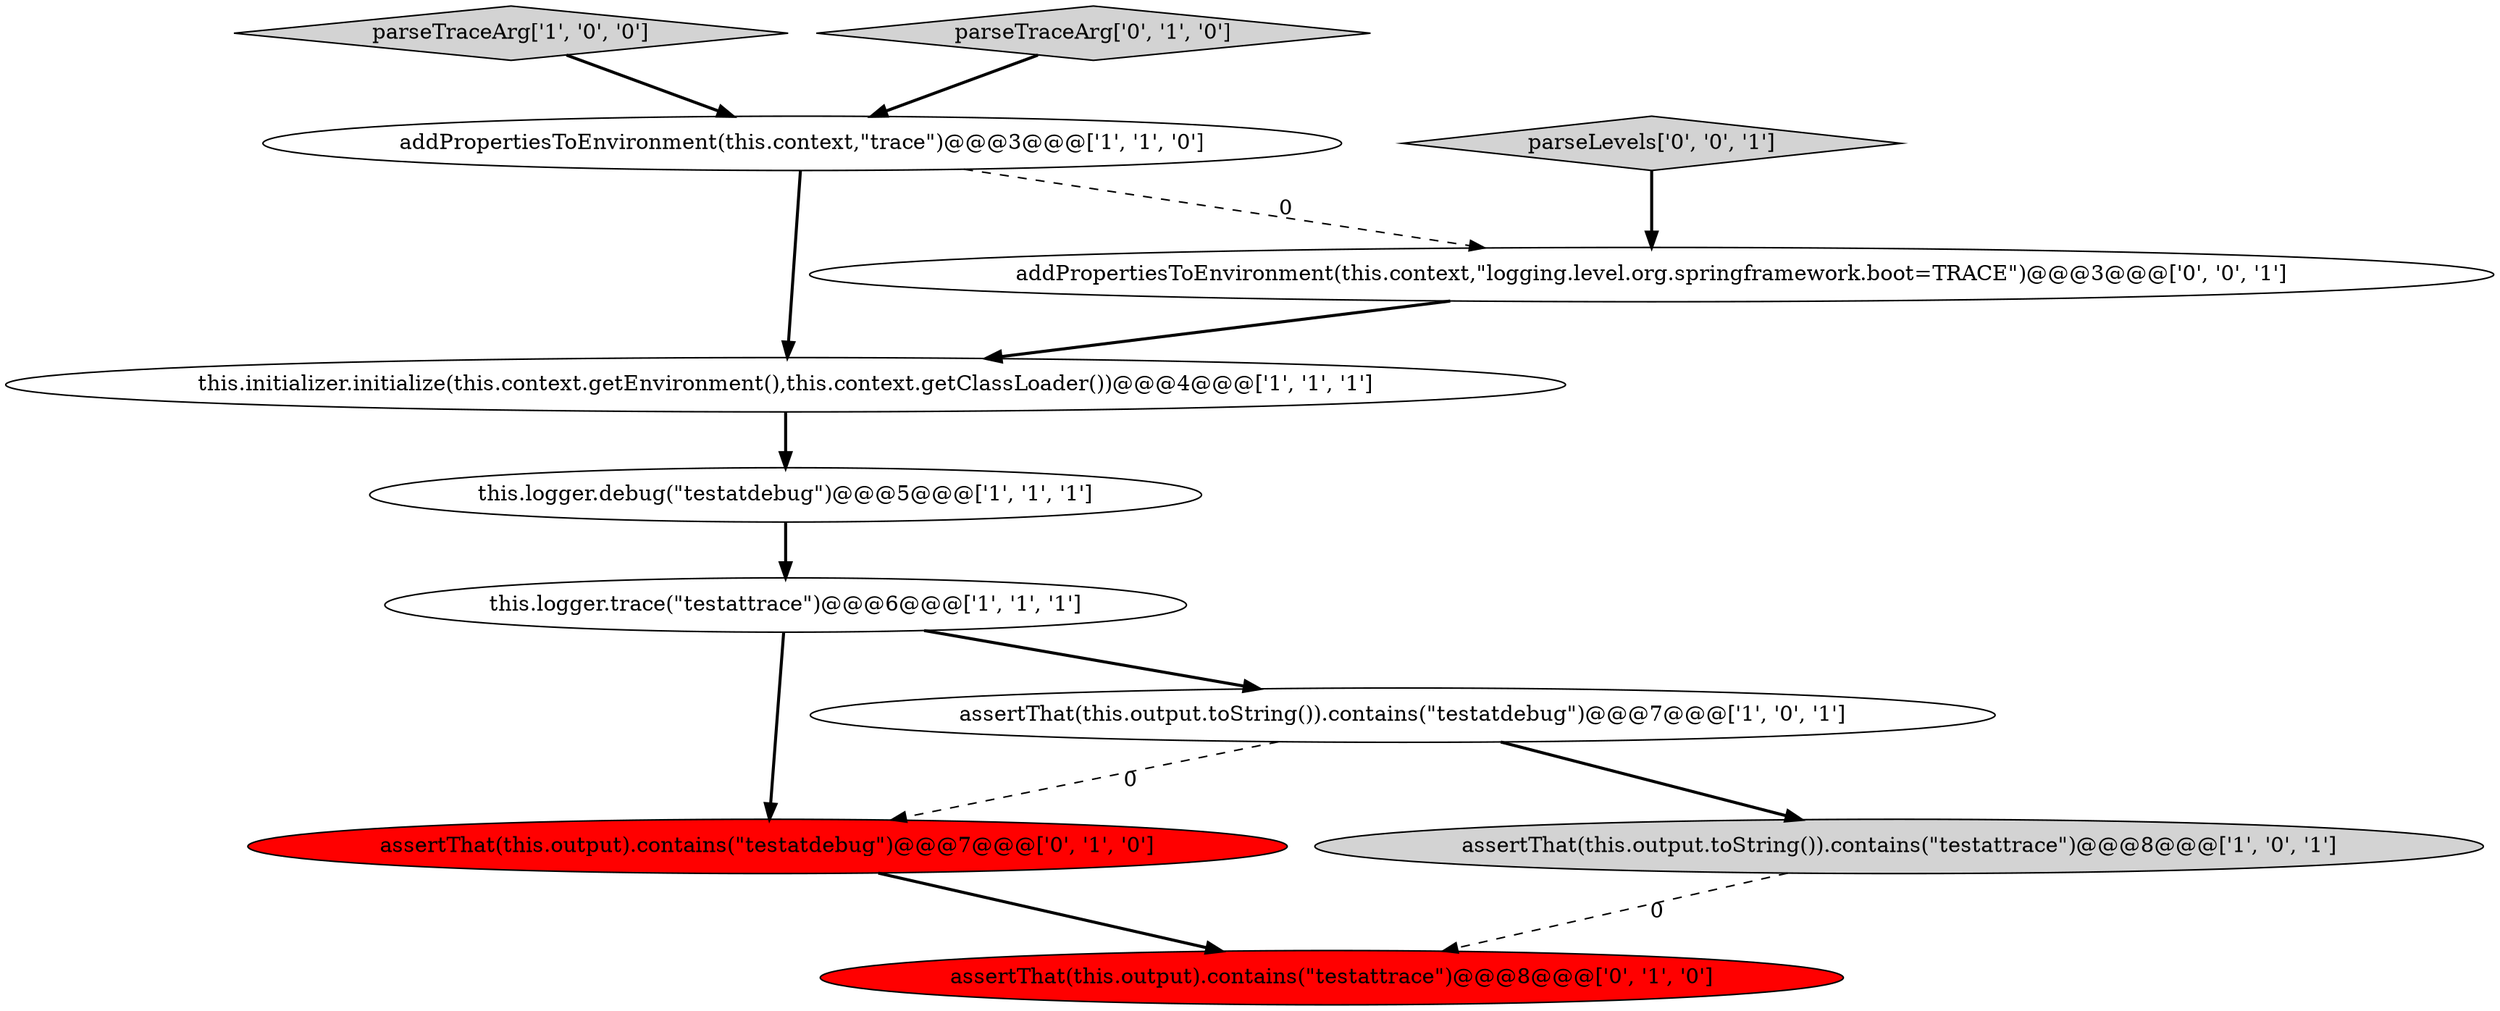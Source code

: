 digraph {
7 [style = filled, label = "assertThat(this.output).contains(\"testatdebug\")@@@7@@@['0', '1', '0']", fillcolor = red, shape = ellipse image = "AAA1AAABBB2BBB"];
0 [style = filled, label = "this.logger.debug(\"testatdebug\")@@@5@@@['1', '1', '1']", fillcolor = white, shape = ellipse image = "AAA0AAABBB1BBB"];
11 [style = filled, label = "addPropertiesToEnvironment(this.context,\"logging.level.org.springframework.boot=TRACE\")@@@3@@@['0', '0', '1']", fillcolor = white, shape = ellipse image = "AAA0AAABBB3BBB"];
6 [style = filled, label = "assertThat(this.output.toString()).contains(\"testattrace\")@@@8@@@['1', '0', '1']", fillcolor = lightgray, shape = ellipse image = "AAA0AAABBB1BBB"];
3 [style = filled, label = "addPropertiesToEnvironment(this.context,\"trace\")@@@3@@@['1', '1', '0']", fillcolor = white, shape = ellipse image = "AAA0AAABBB1BBB"];
8 [style = filled, label = "assertThat(this.output).contains(\"testattrace\")@@@8@@@['0', '1', '0']", fillcolor = red, shape = ellipse image = "AAA1AAABBB2BBB"];
10 [style = filled, label = "parseLevels['0', '0', '1']", fillcolor = lightgray, shape = diamond image = "AAA0AAABBB3BBB"];
4 [style = filled, label = "this.initializer.initialize(this.context.getEnvironment(),this.context.getClassLoader())@@@4@@@['1', '1', '1']", fillcolor = white, shape = ellipse image = "AAA0AAABBB1BBB"];
1 [style = filled, label = "parseTraceArg['1', '0', '0']", fillcolor = lightgray, shape = diamond image = "AAA0AAABBB1BBB"];
5 [style = filled, label = "this.logger.trace(\"testattrace\")@@@6@@@['1', '1', '1']", fillcolor = white, shape = ellipse image = "AAA0AAABBB1BBB"];
9 [style = filled, label = "parseTraceArg['0', '1', '0']", fillcolor = lightgray, shape = diamond image = "AAA0AAABBB2BBB"];
2 [style = filled, label = "assertThat(this.output.toString()).contains(\"testatdebug\")@@@7@@@['1', '0', '1']", fillcolor = white, shape = ellipse image = "AAA0AAABBB1BBB"];
1->3 [style = bold, label=""];
9->3 [style = bold, label=""];
5->7 [style = bold, label=""];
11->4 [style = bold, label=""];
5->2 [style = bold, label=""];
6->8 [style = dashed, label="0"];
2->7 [style = dashed, label="0"];
7->8 [style = bold, label=""];
3->4 [style = bold, label=""];
2->6 [style = bold, label=""];
3->11 [style = dashed, label="0"];
4->0 [style = bold, label=""];
0->5 [style = bold, label=""];
10->11 [style = bold, label=""];
}
